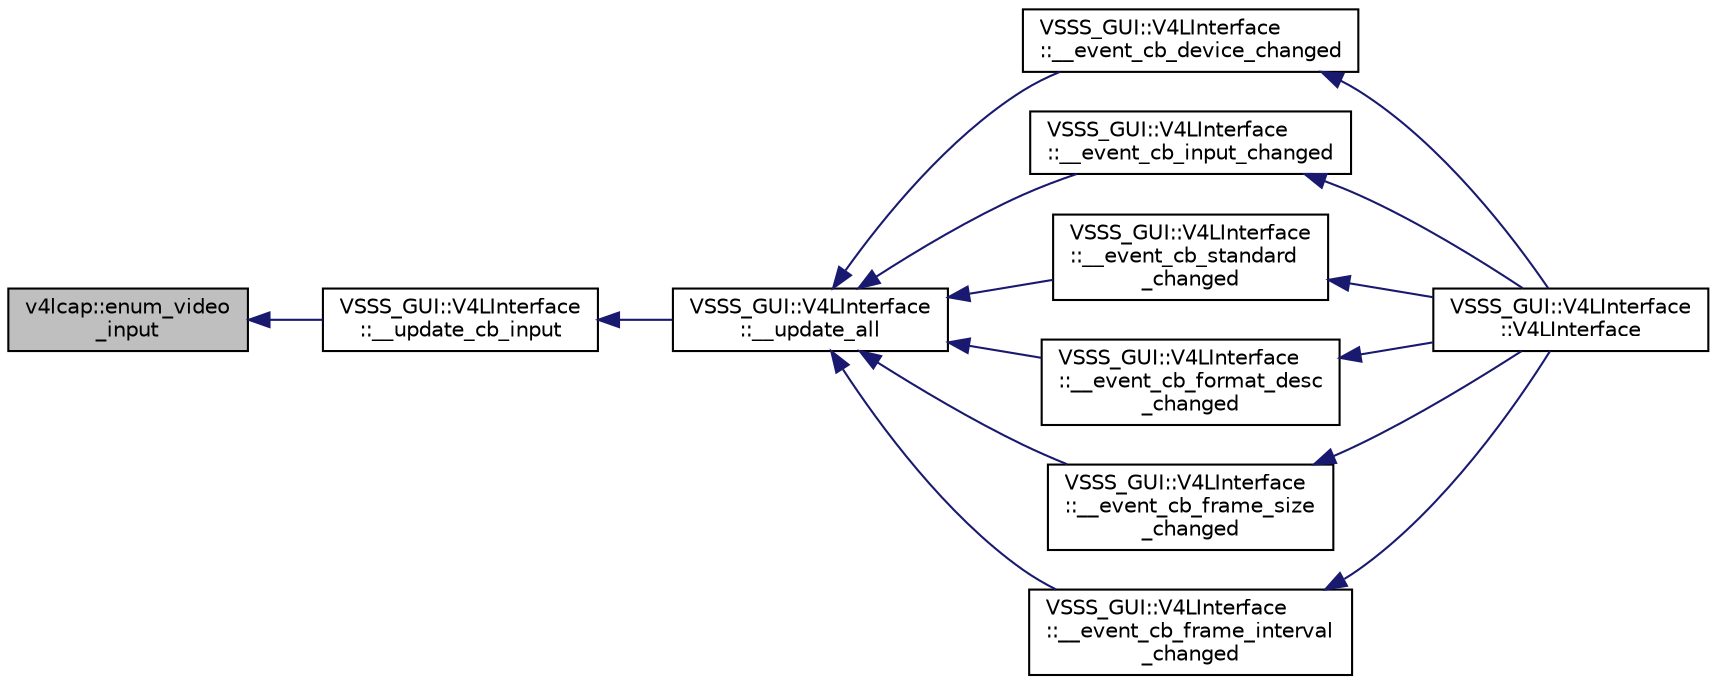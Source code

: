 digraph "v4lcap::enum_video_input"
{
 // INTERACTIVE_SVG=YES
  edge [fontname="Helvetica",fontsize="10",labelfontname="Helvetica",labelfontsize="10"];
  node [fontname="Helvetica",fontsize="10",shape=record];
  rankdir="LR";
  Node139 [label="v4lcap::enum_video\l_input",height=0.2,width=0.4,color="black", fillcolor="grey75", style="filled", fontcolor="black"];
  Node139 -> Node140 [dir="back",color="midnightblue",fontsize="10",style="solid",fontname="Helvetica"];
  Node140 [label="VSSS_GUI::V4LInterface\l::__update_cb_input",height=0.2,width=0.4,color="black", fillcolor="white", style="filled",URL="$class_v_s_s_s___g_u_i_1_1_v4_l_interface.html#a33ec32eed4c06634040616c52b588e01"];
  Node140 -> Node141 [dir="back",color="midnightblue",fontsize="10",style="solid",fontname="Helvetica"];
  Node141 [label="VSSS_GUI::V4LInterface\l::__update_all",height=0.2,width=0.4,color="black", fillcolor="white", style="filled",URL="$class_v_s_s_s___g_u_i_1_1_v4_l_interface.html#ac3fe0a20fd30c6e9505eb375ef63e52e",tooltip="Update all combo box inputs on CaptureGUI. "];
  Node141 -> Node142 [dir="back",color="midnightblue",fontsize="10",style="solid",fontname="Helvetica"];
  Node142 [label="VSSS_GUI::V4LInterface\l::__event_cb_device_changed",height=0.2,width=0.4,color="black", fillcolor="white", style="filled",URL="$class_v_s_s_s___g_u_i_1_1_v4_l_interface.html#af38c88f726a7ff9fab089ab9ed20c03c",tooltip="Event triggered when a new device is selected in Device combobox. "];
  Node142 -> Node143 [dir="back",color="midnightblue",fontsize="10",style="solid",fontname="Helvetica"];
  Node143 [label="VSSS_GUI::V4LInterface\l::V4LInterface",height=0.2,width=0.4,color="black", fillcolor="white", style="filled",URL="$class_v_s_s_s___g_u_i_1_1_v4_l_interface.html#a8fafd828eacc6d5480649fa9fddc7ee4",tooltip="Constructor of a V4LInterface object. "];
  Node141 -> Node144 [dir="back",color="midnightblue",fontsize="10",style="solid",fontname="Helvetica"];
  Node144 [label="VSSS_GUI::V4LInterface\l::__event_cb_input_changed",height=0.2,width=0.4,color="black", fillcolor="white", style="filled",URL="$class_v_s_s_s___g_u_i_1_1_v4_l_interface.html#a09e546d62cf2363590490c2f9e85c951",tooltip="Event triggered when a new input is selected in Input combobox. "];
  Node144 -> Node143 [dir="back",color="midnightblue",fontsize="10",style="solid",fontname="Helvetica"];
  Node141 -> Node145 [dir="back",color="midnightblue",fontsize="10",style="solid",fontname="Helvetica"];
  Node145 [label="VSSS_GUI::V4LInterface\l::__event_cb_standard\l_changed",height=0.2,width=0.4,color="black", fillcolor="white", style="filled",URL="$class_v_s_s_s___g_u_i_1_1_v4_l_interface.html#adaa2a6e1946bb639d5be0ec3eb03cdb5",tooltip="Event triggered when a new stantard is selected in Standard combobox. "];
  Node145 -> Node143 [dir="back",color="midnightblue",fontsize="10",style="solid",fontname="Helvetica"];
  Node141 -> Node146 [dir="back",color="midnightblue",fontsize="10",style="solid",fontname="Helvetica"];
  Node146 [label="VSSS_GUI::V4LInterface\l::__event_cb_format_desc\l_changed",height=0.2,width=0.4,color="black", fillcolor="white", style="filled",URL="$class_v_s_s_s___g_u_i_1_1_v4_l_interface.html#a41dc791b309dcb6e4469c6cc9d4a4852",tooltip="Event triggered when a new format is selected in Format combobox. "];
  Node146 -> Node143 [dir="back",color="midnightblue",fontsize="10",style="solid",fontname="Helvetica"];
  Node141 -> Node147 [dir="back",color="midnightblue",fontsize="10",style="solid",fontname="Helvetica"];
  Node147 [label="VSSS_GUI::V4LInterface\l::__event_cb_frame_size\l_changed",height=0.2,width=0.4,color="black", fillcolor="white", style="filled",URL="$class_v_s_s_s___g_u_i_1_1_v4_l_interface.html#a49e6f69de18f2bcb54db964375535e9f",tooltip="Event triggered when a new frame size is selected in Frame size combobox. "];
  Node147 -> Node143 [dir="back",color="midnightblue",fontsize="10",style="solid",fontname="Helvetica"];
  Node141 -> Node148 [dir="back",color="midnightblue",fontsize="10",style="solid",fontname="Helvetica"];
  Node148 [label="VSSS_GUI::V4LInterface\l::__event_cb_frame_interval\l_changed",height=0.2,width=0.4,color="black", fillcolor="white", style="filled",URL="$class_v_s_s_s___g_u_i_1_1_v4_l_interface.html#ad78e73dabab1c7caa41a45c363eef205",tooltip="Event triggered when a new interval is selected in Interval combobox. "];
  Node148 -> Node143 [dir="back",color="midnightblue",fontsize="10",style="solid",fontname="Helvetica"];
}
